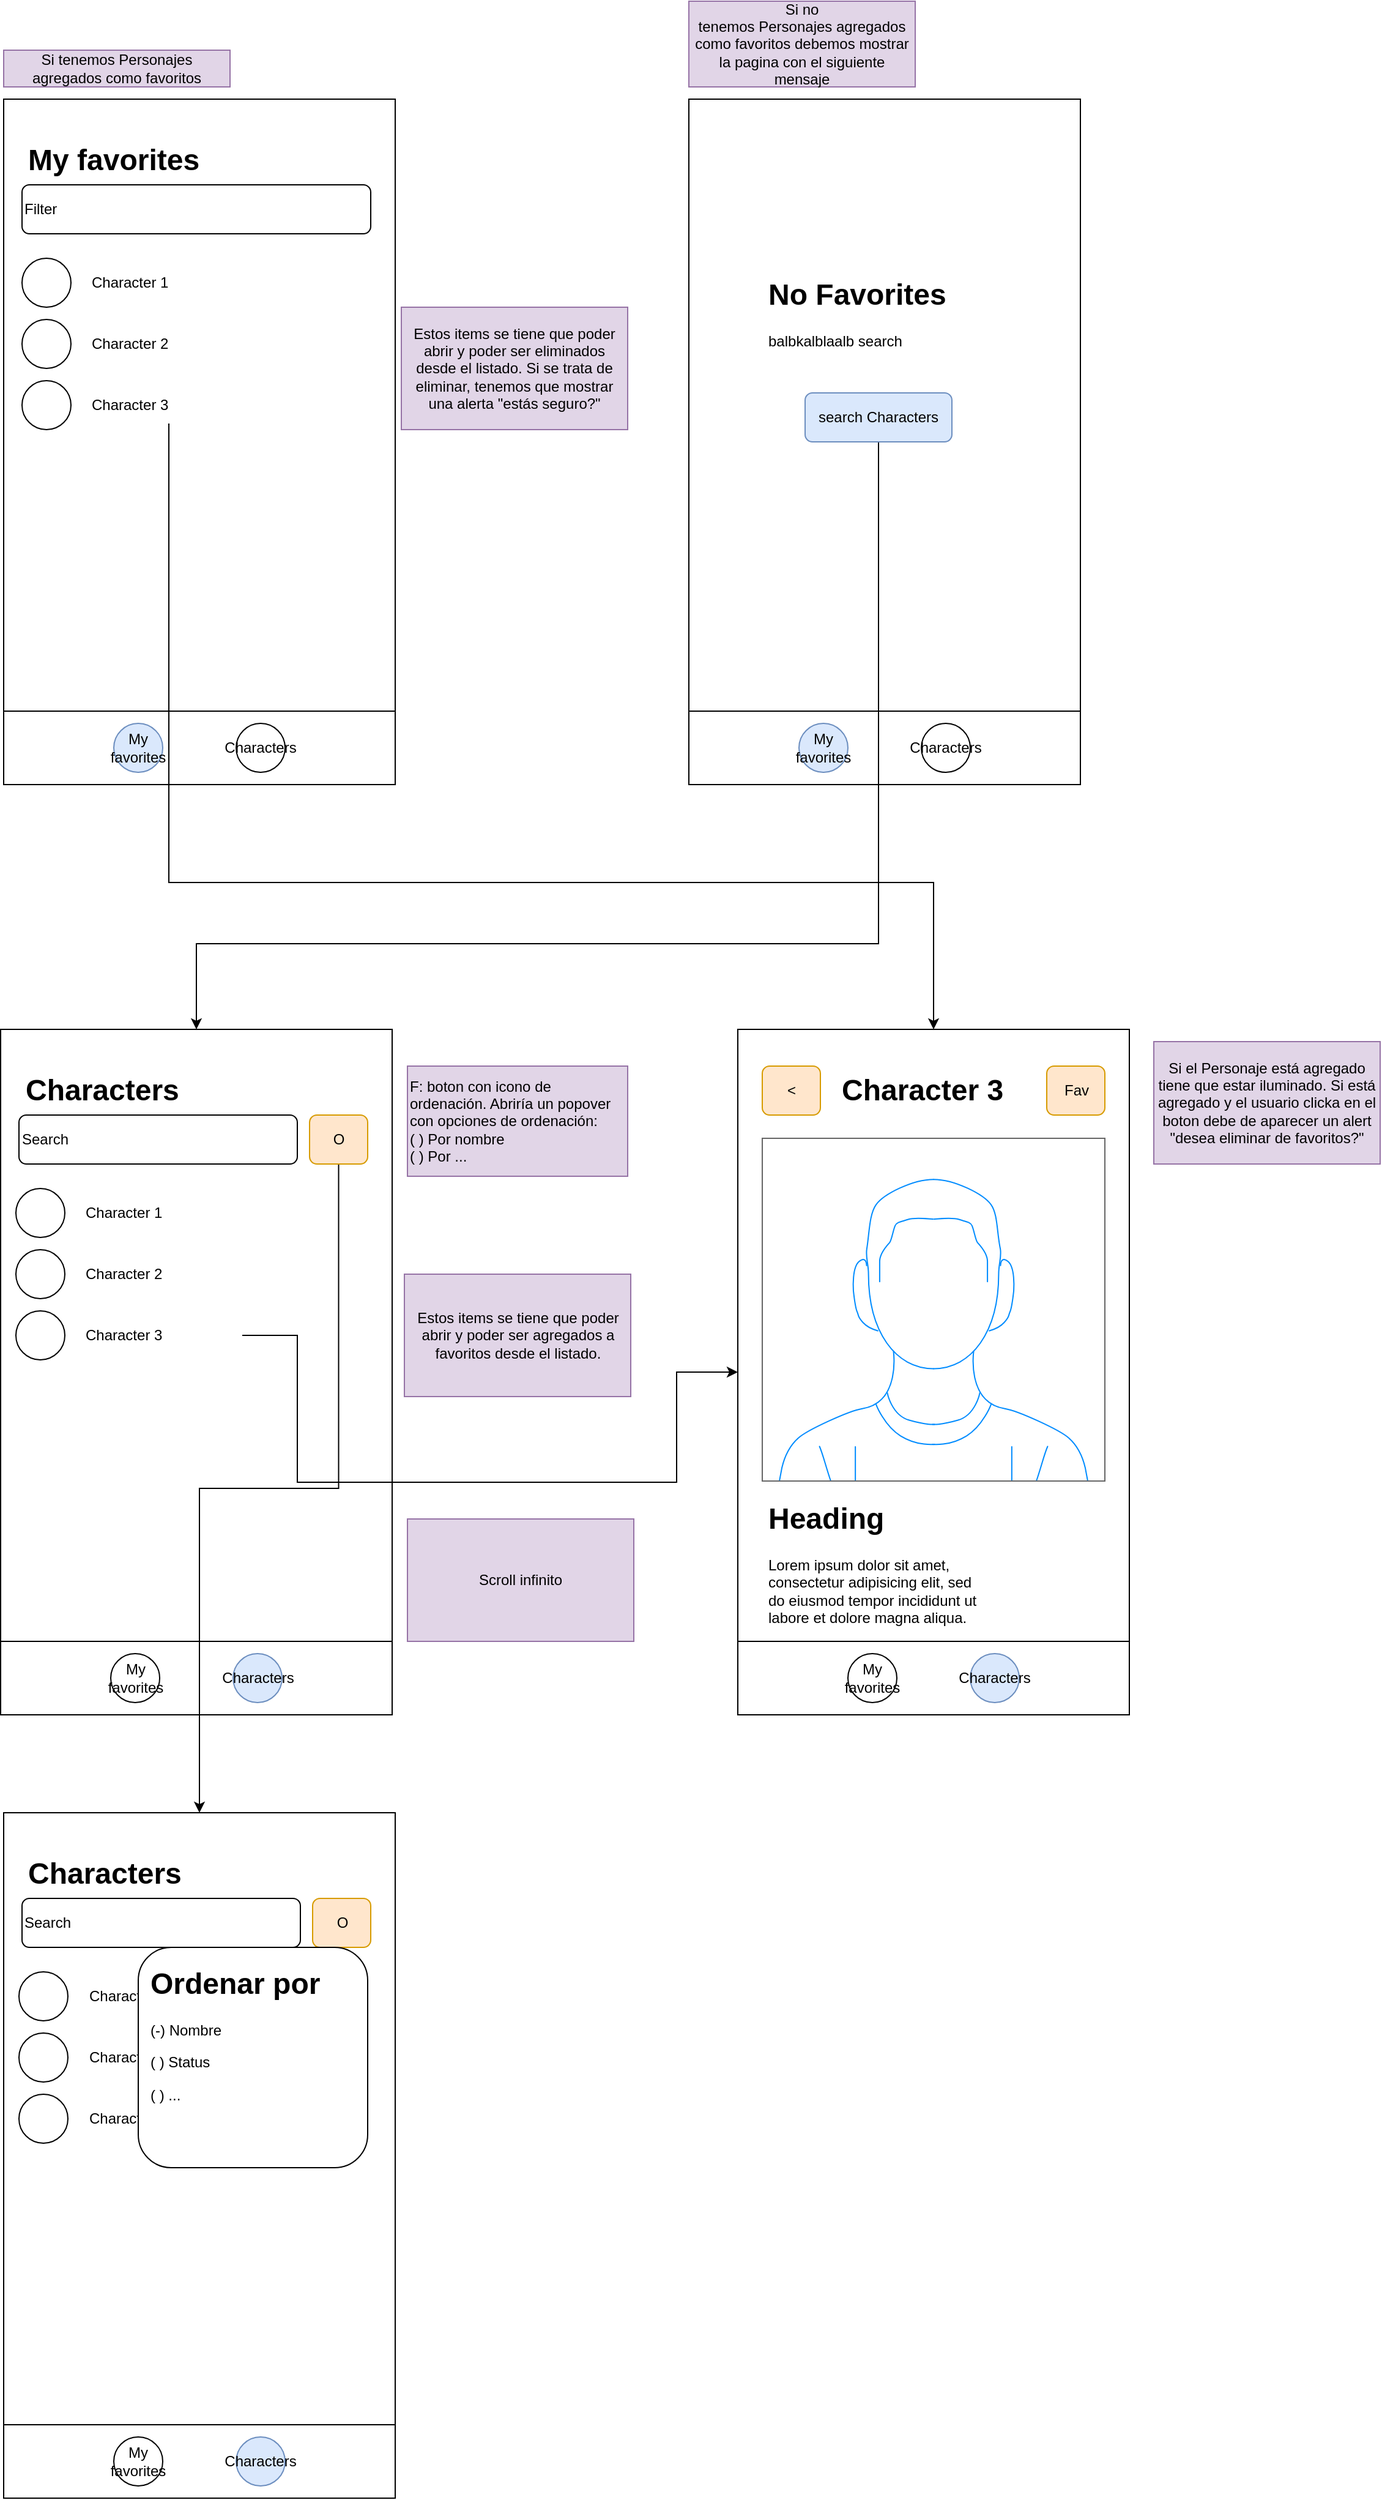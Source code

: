<mxfile version="21.6.8" type="device" pages="2">
  <diagram name="wireframe" id="lhiUxsngjOxcIAZhPziS">
    <mxGraphModel dx="957" dy="1899" grid="1" gridSize="10" guides="1" tooltips="1" connect="1" arrows="1" fold="1" page="1" pageScale="1" pageWidth="827" pageHeight="1169" math="0" shadow="0">
      <root>
        <mxCell id="0" />
        <mxCell id="1" parent="0" />
        <mxCell id="bjyF0Ei3XKulyTfPg9Wv-1" value="" style="rounded=0;whiteSpace=wrap;html=1;" vertex="1" parent="1">
          <mxGeometry x="40" y="40" width="320" height="560" as="geometry" />
        </mxCell>
        <mxCell id="bjyF0Ei3XKulyTfPg9Wv-3" value="" style="rounded=0;whiteSpace=wrap;html=1;" vertex="1" parent="1">
          <mxGeometry x="40" y="540" width="320" height="60" as="geometry" />
        </mxCell>
        <mxCell id="bjyF0Ei3XKulyTfPg9Wv-4" value="My favorites" style="ellipse;whiteSpace=wrap;html=1;aspect=fixed;fillColor=#dae8fc;strokeColor=#6c8ebf;" vertex="1" parent="1">
          <mxGeometry x="130" y="550" width="40" height="40" as="geometry" />
        </mxCell>
        <mxCell id="bjyF0Ei3XKulyTfPg9Wv-5" value="Characters" style="ellipse;whiteSpace=wrap;html=1;aspect=fixed;" vertex="1" parent="1">
          <mxGeometry x="230" y="550" width="40" height="40" as="geometry" />
        </mxCell>
        <mxCell id="bjyF0Ei3XKulyTfPg9Wv-6" value="" style="rounded=0;whiteSpace=wrap;html=1;" vertex="1" parent="1">
          <mxGeometry x="600" y="40" width="320" height="560" as="geometry" />
        </mxCell>
        <mxCell id="bjyF0Ei3XKulyTfPg9Wv-7" value="" style="rounded=0;whiteSpace=wrap;html=1;" vertex="1" parent="1">
          <mxGeometry x="600" y="540" width="320" height="60" as="geometry" />
        </mxCell>
        <mxCell id="bjyF0Ei3XKulyTfPg9Wv-8" value="My favorites" style="ellipse;whiteSpace=wrap;html=1;aspect=fixed;fillColor=#dae8fc;strokeColor=#6c8ebf;" vertex="1" parent="1">
          <mxGeometry x="690" y="550" width="40" height="40" as="geometry" />
        </mxCell>
        <mxCell id="bjyF0Ei3XKulyTfPg9Wv-9" value="Characters" style="ellipse;whiteSpace=wrap;html=1;aspect=fixed;" vertex="1" parent="1">
          <mxGeometry x="790" y="550" width="40" height="40" as="geometry" />
        </mxCell>
        <mxCell id="bjyF0Ei3XKulyTfPg9Wv-10" value="&lt;h1&gt;My favorites&lt;/h1&gt;&lt;p&gt;&lt;br&gt;&lt;/p&gt;" style="text;html=1;strokeColor=none;fillColor=none;spacing=5;spacingTop=-20;whiteSpace=wrap;overflow=hidden;rounded=0;" vertex="1" parent="1">
          <mxGeometry x="55" y="70" width="190" height="40" as="geometry" />
        </mxCell>
        <mxCell id="bjyF0Ei3XKulyTfPg9Wv-11" value="Filter" style="rounded=1;whiteSpace=wrap;html=1;align=left;" vertex="1" parent="1">
          <mxGeometry x="55" y="110" width="285" height="40" as="geometry" />
        </mxCell>
        <mxCell id="bjyF0Ei3XKulyTfPg9Wv-14" value="" style="group" vertex="1" connectable="0" parent="1">
          <mxGeometry x="55" y="170" width="185" height="40" as="geometry" />
        </mxCell>
        <mxCell id="bjyF0Ei3XKulyTfPg9Wv-12" value="" style="ellipse;whiteSpace=wrap;html=1;aspect=fixed;" vertex="1" parent="bjyF0Ei3XKulyTfPg9Wv-14">
          <mxGeometry width="40" height="40" as="geometry" />
        </mxCell>
        <mxCell id="bjyF0Ei3XKulyTfPg9Wv-13" value="Character 1" style="text;html=1;strokeColor=none;fillColor=none;align=left;verticalAlign=middle;whiteSpace=wrap;rounded=0;" vertex="1" parent="bjyF0Ei3XKulyTfPg9Wv-14">
          <mxGeometry x="55" y="5" width="130" height="30" as="geometry" />
        </mxCell>
        <mxCell id="bjyF0Ei3XKulyTfPg9Wv-15" value="" style="group" vertex="1" connectable="0" parent="1">
          <mxGeometry x="55" y="220" width="185" height="40" as="geometry" />
        </mxCell>
        <mxCell id="bjyF0Ei3XKulyTfPg9Wv-16" value="" style="ellipse;whiteSpace=wrap;html=1;aspect=fixed;" vertex="1" parent="bjyF0Ei3XKulyTfPg9Wv-15">
          <mxGeometry width="40" height="40" as="geometry" />
        </mxCell>
        <mxCell id="bjyF0Ei3XKulyTfPg9Wv-17" value="Character&amp;nbsp;2" style="text;html=1;strokeColor=none;fillColor=none;align=left;verticalAlign=middle;whiteSpace=wrap;rounded=0;" vertex="1" parent="bjyF0Ei3XKulyTfPg9Wv-15">
          <mxGeometry x="55" y="5" width="130" height="30" as="geometry" />
        </mxCell>
        <mxCell id="bjyF0Ei3XKulyTfPg9Wv-18" value="" style="group" vertex="1" connectable="0" parent="1">
          <mxGeometry x="55" y="270" width="185" height="40" as="geometry" />
        </mxCell>
        <mxCell id="bjyF0Ei3XKulyTfPg9Wv-19" value="" style="ellipse;whiteSpace=wrap;html=1;aspect=fixed;" vertex="1" parent="bjyF0Ei3XKulyTfPg9Wv-18">
          <mxGeometry width="40" height="40" as="geometry" />
        </mxCell>
        <mxCell id="bjyF0Ei3XKulyTfPg9Wv-20" value="Character&amp;nbsp;3" style="text;html=1;strokeColor=none;fillColor=none;align=left;verticalAlign=middle;whiteSpace=wrap;rounded=0;" vertex="1" parent="bjyF0Ei3XKulyTfPg9Wv-18">
          <mxGeometry x="55" y="5" width="130" height="30" as="geometry" />
        </mxCell>
        <mxCell id="bjyF0Ei3XKulyTfPg9Wv-21" value="&lt;h1&gt;No Favorites&lt;/h1&gt;&lt;p&gt;balbkalblaalb search&lt;/p&gt;" style="text;html=1;strokeColor=none;fillColor=none;spacing=5;spacingTop=-20;whiteSpace=wrap;overflow=hidden;rounded=0;" vertex="1" parent="1">
          <mxGeometry x="660" y="180" width="190" height="120" as="geometry" />
        </mxCell>
        <mxCell id="bjyF0Ei3XKulyTfPg9Wv-91" style="edgeStyle=orthogonalEdgeStyle;rounded=0;orthogonalLoop=1;jettySize=auto;html=1;entryX=0.5;entryY=0;entryDx=0;entryDy=0;" edge="1" parent="1" source="bjyF0Ei3XKulyTfPg9Wv-23" target="bjyF0Ei3XKulyTfPg9Wv-27">
          <mxGeometry relative="1" as="geometry">
            <Array as="points">
              <mxPoint x="755" y="730" />
              <mxPoint x="198" y="730" />
            </Array>
          </mxGeometry>
        </mxCell>
        <mxCell id="bjyF0Ei3XKulyTfPg9Wv-23" value="search&amp;nbsp;Characters" style="rounded=1;whiteSpace=wrap;html=1;fillColor=#dae8fc;strokeColor=#6c8ebf;" vertex="1" parent="1">
          <mxGeometry x="695" y="280" width="120" height="40" as="geometry" />
        </mxCell>
        <mxCell id="bjyF0Ei3XKulyTfPg9Wv-25" value="Si tenemos Personajes agregados como favoritos" style="text;html=1;strokeColor=#9673a6;fillColor=#e1d5e7;align=center;verticalAlign=middle;whiteSpace=wrap;rounded=0;" vertex="1" parent="1">
          <mxGeometry x="40" width="185" height="30" as="geometry" />
        </mxCell>
        <mxCell id="bjyF0Ei3XKulyTfPg9Wv-26" value="Si no tenemos&amp;nbsp;Personajes&amp;nbsp;agregados como favoritos debemos mostrar la pagina con el siguiente mensaje" style="text;html=1;strokeColor=#9673a6;fillColor=#e1d5e7;align=center;verticalAlign=middle;whiteSpace=wrap;rounded=0;" vertex="1" parent="1">
          <mxGeometry x="600" y="-40" width="185" height="70" as="geometry" />
        </mxCell>
        <mxCell id="bjyF0Ei3XKulyTfPg9Wv-27" value="" style="rounded=0;whiteSpace=wrap;html=1;" vertex="1" parent="1">
          <mxGeometry x="37.5" y="800" width="320" height="560" as="geometry" />
        </mxCell>
        <mxCell id="bjyF0Ei3XKulyTfPg9Wv-28" value="" style="rounded=0;whiteSpace=wrap;html=1;" vertex="1" parent="1">
          <mxGeometry x="37.5" y="1300" width="320" height="60" as="geometry" />
        </mxCell>
        <mxCell id="bjyF0Ei3XKulyTfPg9Wv-29" value="My favorites" style="ellipse;whiteSpace=wrap;html=1;aspect=fixed;" vertex="1" parent="1">
          <mxGeometry x="127.5" y="1310" width="40" height="40" as="geometry" />
        </mxCell>
        <mxCell id="bjyF0Ei3XKulyTfPg9Wv-30" value="Characters" style="ellipse;whiteSpace=wrap;html=1;aspect=fixed;fillColor=#dae8fc;strokeColor=#6c8ebf;" vertex="1" parent="1">
          <mxGeometry x="227.5" y="1310" width="40" height="40" as="geometry" />
        </mxCell>
        <mxCell id="bjyF0Ei3XKulyTfPg9Wv-31" value="&lt;h1&gt;Characters&lt;br&gt;&lt;/h1&gt;" style="text;html=1;strokeColor=none;fillColor=none;spacing=5;spacingTop=-20;whiteSpace=wrap;overflow=hidden;rounded=0;" vertex="1" parent="1">
          <mxGeometry x="52.5" y="830" width="190" height="40" as="geometry" />
        </mxCell>
        <mxCell id="bjyF0Ei3XKulyTfPg9Wv-32" value="Search" style="rounded=1;whiteSpace=wrap;html=1;align=left;" vertex="1" parent="1">
          <mxGeometry x="52.5" y="870" width="227.5" height="40" as="geometry" />
        </mxCell>
        <mxCell id="6ql8LfTuGevrxLZPXRcy-17" style="edgeStyle=orthogonalEdgeStyle;rounded=0;orthogonalLoop=1;jettySize=auto;html=1;entryX=0.5;entryY=0;entryDx=0;entryDy=0;" edge="1" parent="1" source="bjyF0Ei3XKulyTfPg9Wv-43" target="6ql8LfTuGevrxLZPXRcy-1">
          <mxGeometry relative="1" as="geometry" />
        </mxCell>
        <mxCell id="bjyF0Ei3XKulyTfPg9Wv-43" value="O" style="rounded=1;whiteSpace=wrap;html=1;align=center;fillColor=#ffe6cc;strokeColor=#d79b00;" vertex="1" parent="1">
          <mxGeometry x="290" y="870" width="47.5" height="40" as="geometry" />
        </mxCell>
        <mxCell id="bjyF0Ei3XKulyTfPg9Wv-44" value="F: boton con icono de ordenación. Abriría un popover con opciones de ordenación:&lt;br&gt;( ) Por nombre&lt;br&gt;( ) Por ...&amp;nbsp;" style="text;html=1;strokeColor=#9673a6;fillColor=#e1d5e7;align=left;verticalAlign=middle;whiteSpace=wrap;rounded=0;" vertex="1" parent="1">
          <mxGeometry x="370" y="830" width="180" height="90" as="geometry" />
        </mxCell>
        <mxCell id="bjyF0Ei3XKulyTfPg9Wv-53" value="" style="group" vertex="1" connectable="0" parent="1">
          <mxGeometry x="50" y="930" width="185" height="40" as="geometry" />
        </mxCell>
        <mxCell id="bjyF0Ei3XKulyTfPg9Wv-54" value="" style="ellipse;whiteSpace=wrap;html=1;aspect=fixed;" vertex="1" parent="bjyF0Ei3XKulyTfPg9Wv-53">
          <mxGeometry width="40" height="40" as="geometry" />
        </mxCell>
        <mxCell id="bjyF0Ei3XKulyTfPg9Wv-55" value="Character 1" style="text;html=1;strokeColor=none;fillColor=none;align=left;verticalAlign=middle;whiteSpace=wrap;rounded=0;" vertex="1" parent="bjyF0Ei3XKulyTfPg9Wv-53">
          <mxGeometry x="55" y="5" width="130" height="30" as="geometry" />
        </mxCell>
        <mxCell id="bjyF0Ei3XKulyTfPg9Wv-56" value="" style="group" vertex="1" connectable="0" parent="1">
          <mxGeometry x="50" y="980" width="185" height="40" as="geometry" />
        </mxCell>
        <mxCell id="bjyF0Ei3XKulyTfPg9Wv-57" value="" style="ellipse;whiteSpace=wrap;html=1;aspect=fixed;" vertex="1" parent="bjyF0Ei3XKulyTfPg9Wv-56">
          <mxGeometry width="40" height="40" as="geometry" />
        </mxCell>
        <mxCell id="bjyF0Ei3XKulyTfPg9Wv-58" value="Character&amp;nbsp;2" style="text;html=1;strokeColor=none;fillColor=none;align=left;verticalAlign=middle;whiteSpace=wrap;rounded=0;" vertex="1" parent="bjyF0Ei3XKulyTfPg9Wv-56">
          <mxGeometry x="55" y="5" width="130" height="30" as="geometry" />
        </mxCell>
        <mxCell id="bjyF0Ei3XKulyTfPg9Wv-59" value="" style="group" vertex="1" connectable="0" parent="1">
          <mxGeometry x="50" y="1030" width="185" height="40" as="geometry" />
        </mxCell>
        <mxCell id="bjyF0Ei3XKulyTfPg9Wv-60" value="" style="ellipse;whiteSpace=wrap;html=1;aspect=fixed;" vertex="1" parent="bjyF0Ei3XKulyTfPg9Wv-59">
          <mxGeometry width="40" height="40" as="geometry" />
        </mxCell>
        <mxCell id="bjyF0Ei3XKulyTfPg9Wv-61" value="Character&amp;nbsp;3" style="text;html=1;strokeColor=none;fillColor=none;align=left;verticalAlign=middle;whiteSpace=wrap;rounded=0;" vertex="1" parent="bjyF0Ei3XKulyTfPg9Wv-59">
          <mxGeometry x="55" y="5" width="130" height="30" as="geometry" />
        </mxCell>
        <mxCell id="bjyF0Ei3XKulyTfPg9Wv-63" value="" style="rounded=0;whiteSpace=wrap;html=1;" vertex="1" parent="1">
          <mxGeometry x="640" y="800" width="320" height="560" as="geometry" />
        </mxCell>
        <mxCell id="bjyF0Ei3XKulyTfPg9Wv-64" value="" style="rounded=0;whiteSpace=wrap;html=1;" vertex="1" parent="1">
          <mxGeometry x="640" y="1300" width="320" height="60" as="geometry" />
        </mxCell>
        <mxCell id="bjyF0Ei3XKulyTfPg9Wv-65" value="My favorites" style="ellipse;whiteSpace=wrap;html=1;aspect=fixed;" vertex="1" parent="1">
          <mxGeometry x="730" y="1310" width="40" height="40" as="geometry" />
        </mxCell>
        <mxCell id="bjyF0Ei3XKulyTfPg9Wv-66" value="Characters" style="ellipse;whiteSpace=wrap;html=1;aspect=fixed;fillColor=#dae8fc;strokeColor=#6c8ebf;" vertex="1" parent="1">
          <mxGeometry x="830" y="1310" width="40" height="40" as="geometry" />
        </mxCell>
        <mxCell id="bjyF0Ei3XKulyTfPg9Wv-67" value="&lt;h1&gt;Character 3&lt;br&gt;&lt;/h1&gt;" style="text;html=1;strokeColor=none;fillColor=none;spacing=5;spacingTop=-20;whiteSpace=wrap;overflow=hidden;rounded=0;" vertex="1" parent="1">
          <mxGeometry x="720" y="830" width="190" height="40" as="geometry" />
        </mxCell>
        <mxCell id="bjyF0Ei3XKulyTfPg9Wv-81" value="Estos items se tiene que poder abrir y poder ser eliminados desde el listado. Si se trata de eliminar, tenemos que mostrar una alerta &quot;estás seguro?&quot;" style="text;html=1;strokeColor=#9673a6;fillColor=#e1d5e7;align=center;verticalAlign=middle;whiteSpace=wrap;rounded=0;" vertex="1" parent="1">
          <mxGeometry x="365" y="210" width="185" height="100" as="geometry" />
        </mxCell>
        <mxCell id="bjyF0Ei3XKulyTfPg9Wv-82" value="Estos items se tiene que poder abrir y poder ser agregados a favoritos desde el listado." style="text;html=1;strokeColor=#9673a6;fillColor=#e1d5e7;align=center;verticalAlign=middle;whiteSpace=wrap;rounded=0;" vertex="1" parent="1">
          <mxGeometry x="367.5" y="1000" width="185" height="100" as="geometry" />
        </mxCell>
        <mxCell id="bjyF0Ei3XKulyTfPg9Wv-84" style="edgeStyle=orthogonalEdgeStyle;rounded=0;orthogonalLoop=1;jettySize=auto;html=1;" edge="1" parent="1" source="bjyF0Ei3XKulyTfPg9Wv-20" target="bjyF0Ei3XKulyTfPg9Wv-63">
          <mxGeometry relative="1" as="geometry">
            <Array as="points">
              <mxPoint x="175" y="680" />
              <mxPoint x="800" y="680" />
            </Array>
          </mxGeometry>
        </mxCell>
        <mxCell id="bjyF0Ei3XKulyTfPg9Wv-85" style="edgeStyle=orthogonalEdgeStyle;rounded=0;orthogonalLoop=1;jettySize=auto;html=1;entryX=0;entryY=0.5;entryDx=0;entryDy=0;" edge="1" parent="1" source="bjyF0Ei3XKulyTfPg9Wv-61" target="bjyF0Ei3XKulyTfPg9Wv-63">
          <mxGeometry relative="1" as="geometry">
            <Array as="points">
              <mxPoint x="280" y="1050" />
              <mxPoint x="280" y="1170" />
              <mxPoint x="590" y="1170" />
              <mxPoint x="590" y="1080" />
            </Array>
          </mxGeometry>
        </mxCell>
        <mxCell id="bjyF0Ei3XKulyTfPg9Wv-86" value="" style="verticalLabelPosition=bottom;shadow=0;dashed=0;align=center;html=1;verticalAlign=top;strokeWidth=1;shape=mxgraph.mockup.containers.userMale;strokeColor=#666666;strokeColor2=#008cff;" vertex="1" parent="1">
          <mxGeometry x="660" y="889" width="280" height="280" as="geometry" />
        </mxCell>
        <mxCell id="bjyF0Ei3XKulyTfPg9Wv-87" value="&lt;h1&gt;Heading&lt;/h1&gt;&lt;p&gt;Lorem ipsum dolor sit amet, consectetur adipisicing elit, sed do eiusmod tempor incididunt ut labore et dolore magna aliqua.&lt;/p&gt;" style="text;html=1;strokeColor=none;fillColor=none;spacing=5;spacingTop=-20;whiteSpace=wrap;overflow=hidden;rounded=0;" vertex="1" parent="1">
          <mxGeometry x="660" y="1180" width="190" height="120" as="geometry" />
        </mxCell>
        <mxCell id="bjyF0Ei3XKulyTfPg9Wv-88" value="&amp;lt;" style="rounded=1;whiteSpace=wrap;html=1;align=center;fillColor=#ffe6cc;strokeColor=#d79b00;" vertex="1" parent="1">
          <mxGeometry x="660" y="830" width="47.5" height="40" as="geometry" />
        </mxCell>
        <mxCell id="bjyF0Ei3XKulyTfPg9Wv-89" value="Fav" style="rounded=1;whiteSpace=wrap;html=1;align=center;fillColor=#ffe6cc;strokeColor=#d79b00;" vertex="1" parent="1">
          <mxGeometry x="892.5" y="830" width="47.5" height="40" as="geometry" />
        </mxCell>
        <mxCell id="bjyF0Ei3XKulyTfPg9Wv-90" value="Si el Personaje está agregado tiene que estar iluminado. Si está agregado y el usuario clicka en el boton debe de aparecer un alert &quot;desea eliminar de favoritos?&quot;" style="text;html=1;strokeColor=#9673a6;fillColor=#e1d5e7;align=center;verticalAlign=middle;whiteSpace=wrap;rounded=0;" vertex="1" parent="1">
          <mxGeometry x="980" y="810" width="185" height="100" as="geometry" />
        </mxCell>
        <mxCell id="6ql8LfTuGevrxLZPXRcy-1" value="" style="rounded=0;whiteSpace=wrap;html=1;" vertex="1" parent="1">
          <mxGeometry x="40" y="1440" width="320" height="560" as="geometry" />
        </mxCell>
        <mxCell id="6ql8LfTuGevrxLZPXRcy-2" value="" style="rounded=0;whiteSpace=wrap;html=1;" vertex="1" parent="1">
          <mxGeometry x="40" y="1940" width="320" height="60" as="geometry" />
        </mxCell>
        <mxCell id="6ql8LfTuGevrxLZPXRcy-3" value="My favorites" style="ellipse;whiteSpace=wrap;html=1;aspect=fixed;" vertex="1" parent="1">
          <mxGeometry x="130" y="1950" width="40" height="40" as="geometry" />
        </mxCell>
        <mxCell id="6ql8LfTuGevrxLZPXRcy-4" value="Characters" style="ellipse;whiteSpace=wrap;html=1;aspect=fixed;fillColor=#dae8fc;strokeColor=#6c8ebf;" vertex="1" parent="1">
          <mxGeometry x="230" y="1950" width="40" height="40" as="geometry" />
        </mxCell>
        <mxCell id="6ql8LfTuGevrxLZPXRcy-5" value="&lt;h1&gt;Characters&lt;br&gt;&lt;/h1&gt;" style="text;html=1;strokeColor=none;fillColor=none;spacing=5;spacingTop=-20;whiteSpace=wrap;overflow=hidden;rounded=0;" vertex="1" parent="1">
          <mxGeometry x="55" y="1470" width="190" height="40" as="geometry" />
        </mxCell>
        <mxCell id="6ql8LfTuGevrxLZPXRcy-6" value="Search" style="rounded=1;whiteSpace=wrap;html=1;align=left;" vertex="1" parent="1">
          <mxGeometry x="55" y="1510" width="227.5" height="40" as="geometry" />
        </mxCell>
        <mxCell id="6ql8LfTuGevrxLZPXRcy-7" value="O" style="rounded=1;whiteSpace=wrap;html=1;align=center;fillColor=#ffe6cc;strokeColor=#d79b00;" vertex="1" parent="1">
          <mxGeometry x="292.5" y="1510" width="47.5" height="40" as="geometry" />
        </mxCell>
        <mxCell id="6ql8LfTuGevrxLZPXRcy-8" value="" style="group" vertex="1" connectable="0" parent="1">
          <mxGeometry x="52.5" y="1570" width="185" height="40" as="geometry" />
        </mxCell>
        <mxCell id="6ql8LfTuGevrxLZPXRcy-9" value="" style="ellipse;whiteSpace=wrap;html=1;aspect=fixed;" vertex="1" parent="6ql8LfTuGevrxLZPXRcy-8">
          <mxGeometry width="40" height="40" as="geometry" />
        </mxCell>
        <mxCell id="6ql8LfTuGevrxLZPXRcy-10" value="Character 1" style="text;html=1;strokeColor=none;fillColor=none;align=left;verticalAlign=middle;whiteSpace=wrap;rounded=0;" vertex="1" parent="6ql8LfTuGevrxLZPXRcy-8">
          <mxGeometry x="55" y="5" width="130" height="30" as="geometry" />
        </mxCell>
        <mxCell id="6ql8LfTuGevrxLZPXRcy-11" value="" style="group" vertex="1" connectable="0" parent="1">
          <mxGeometry x="52.5" y="1620" width="185" height="40" as="geometry" />
        </mxCell>
        <mxCell id="6ql8LfTuGevrxLZPXRcy-12" value="" style="ellipse;whiteSpace=wrap;html=1;aspect=fixed;" vertex="1" parent="6ql8LfTuGevrxLZPXRcy-11">
          <mxGeometry width="40" height="40" as="geometry" />
        </mxCell>
        <mxCell id="6ql8LfTuGevrxLZPXRcy-13" value="Character&amp;nbsp;2" style="text;html=1;strokeColor=none;fillColor=none;align=left;verticalAlign=middle;whiteSpace=wrap;rounded=0;" vertex="1" parent="6ql8LfTuGevrxLZPXRcy-11">
          <mxGeometry x="55" y="5" width="130" height="30" as="geometry" />
        </mxCell>
        <mxCell id="6ql8LfTuGevrxLZPXRcy-14" value="" style="group" vertex="1" connectable="0" parent="1">
          <mxGeometry x="52.5" y="1670" width="185" height="40" as="geometry" />
        </mxCell>
        <mxCell id="6ql8LfTuGevrxLZPXRcy-15" value="" style="ellipse;whiteSpace=wrap;html=1;aspect=fixed;" vertex="1" parent="6ql8LfTuGevrxLZPXRcy-14">
          <mxGeometry width="40" height="40" as="geometry" />
        </mxCell>
        <mxCell id="6ql8LfTuGevrxLZPXRcy-16" value="Character&amp;nbsp;3" style="text;html=1;strokeColor=none;fillColor=none;align=left;verticalAlign=middle;whiteSpace=wrap;rounded=0;" vertex="1" parent="6ql8LfTuGevrxLZPXRcy-14">
          <mxGeometry x="55" y="5" width="130" height="30" as="geometry" />
        </mxCell>
        <mxCell id="6ql8LfTuGevrxLZPXRcy-18" value="" style="rounded=1;whiteSpace=wrap;html=1;" vertex="1" parent="1">
          <mxGeometry x="150" y="1550" width="187.5" height="180" as="geometry" />
        </mxCell>
        <mxCell id="6ql8LfTuGevrxLZPXRcy-20" value="&lt;h1&gt;Ordenar por&lt;/h1&gt;&lt;p&gt;(-) Nombre&lt;/p&gt;&lt;p&gt;( ) Status&lt;/p&gt;&lt;p&gt;( ) ...&lt;/p&gt;" style="text;html=1;strokeColor=none;fillColor=none;spacing=5;spacingTop=-20;whiteSpace=wrap;overflow=hidden;rounded=0;" vertex="1" parent="1">
          <mxGeometry x="155" y="1560" width="190" height="120" as="geometry" />
        </mxCell>
        <mxCell id="6ql8LfTuGevrxLZPXRcy-21" value="Scroll infinito" style="text;html=1;strokeColor=#9673a6;fillColor=#e1d5e7;align=center;verticalAlign=middle;whiteSpace=wrap;rounded=0;" vertex="1" parent="1">
          <mxGeometry x="370" y="1200" width="185" height="100" as="geometry" />
        </mxCell>
      </root>
    </mxGraphModel>
  </diagram>
  <diagram id="32VVOnH3xpLMD1E_LZru" name="architecture">
    <mxGraphModel dx="1100" dy="840" grid="1" gridSize="10" guides="1" tooltips="1" connect="1" arrows="1" fold="1" page="1" pageScale="1" pageWidth="827" pageHeight="1169" math="0" shadow="0">
      <root>
        <mxCell id="0" />
        <mxCell id="1" parent="0" />
      </root>
    </mxGraphModel>
  </diagram>
</mxfile>
